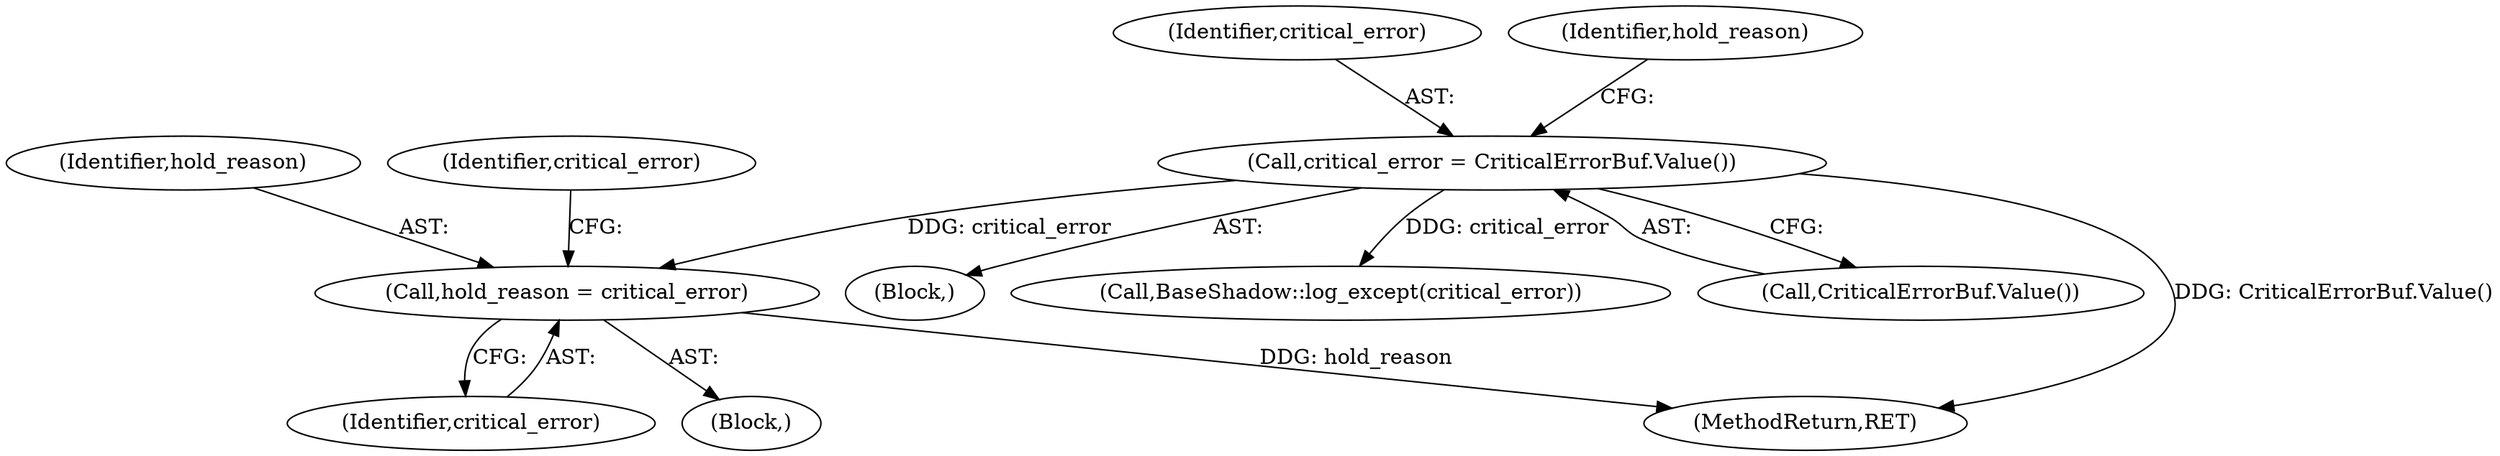 digraph "0_htcondor_5e5571d1a431eb3c61977b6dd6ec90186ef79867_6@pointer" {
"1000221" [label="(Call,hold_reason = critical_error)"];
"1000214" [label="(Call,critical_error = CriticalErrorBuf.Value())"];
"1000216" [label="(Call,CriticalErrorBuf.Value())"];
"1000215" [label="(Identifier,critical_error)"];
"1000209" [label="(Block,)"];
"1000281" [label="(MethodReturn,RET)"];
"1000221" [label="(Call,hold_reason = critical_error)"];
"1000222" [label="(Identifier,hold_reason)"];
"1000223" [label="(Identifier,critical_error)"];
"1000214" [label="(Call,critical_error = CriticalErrorBuf.Value())"];
"1000219" [label="(Identifier,hold_reason)"];
"1000220" [label="(Block,)"];
"1000224" [label="(Call,BaseShadow::log_except(critical_error))"];
"1000225" [label="(Identifier,critical_error)"];
"1000221" -> "1000220"  [label="AST: "];
"1000221" -> "1000223"  [label="CFG: "];
"1000222" -> "1000221"  [label="AST: "];
"1000223" -> "1000221"  [label="AST: "];
"1000225" -> "1000221"  [label="CFG: "];
"1000221" -> "1000281"  [label="DDG: hold_reason"];
"1000214" -> "1000221"  [label="DDG: critical_error"];
"1000214" -> "1000209"  [label="AST: "];
"1000214" -> "1000216"  [label="CFG: "];
"1000215" -> "1000214"  [label="AST: "];
"1000216" -> "1000214"  [label="AST: "];
"1000219" -> "1000214"  [label="CFG: "];
"1000214" -> "1000281"  [label="DDG: CriticalErrorBuf.Value()"];
"1000214" -> "1000224"  [label="DDG: critical_error"];
}
